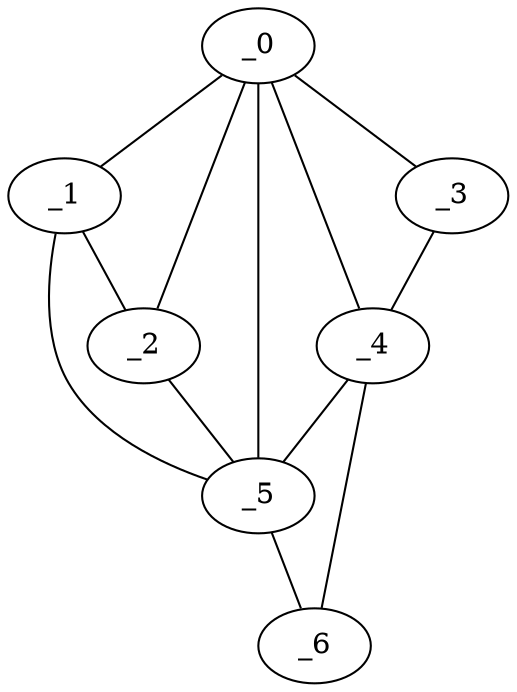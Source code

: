 graph "obj36__140.gxl" {
	_0	 [x=47,
		y=62];
	_1	 [x=49,
		y=104];
	_0 -- _1	 [valence=1];
	_2	 [x=56,
		y=103];
	_0 -- _2	 [valence=2];
	_3	 [x=64,
		y=23];
	_0 -- _3	 [valence=1];
	_4	 [x=71,
		y=20];
	_0 -- _4	 [valence=2];
	_5	 [x=107,
		y=109];
	_0 -- _5	 [valence=1];
	_1 -- _2	 [valence=1];
	_1 -- _5	 [valence=1];
	_2 -- _5	 [valence=2];
	_3 -- _4	 [valence=1];
	_4 -- _5	 [valence=2];
	_6	 [x=114,
		y=107];
	_4 -- _6	 [valence=1];
	_5 -- _6	 [valence=1];
}
